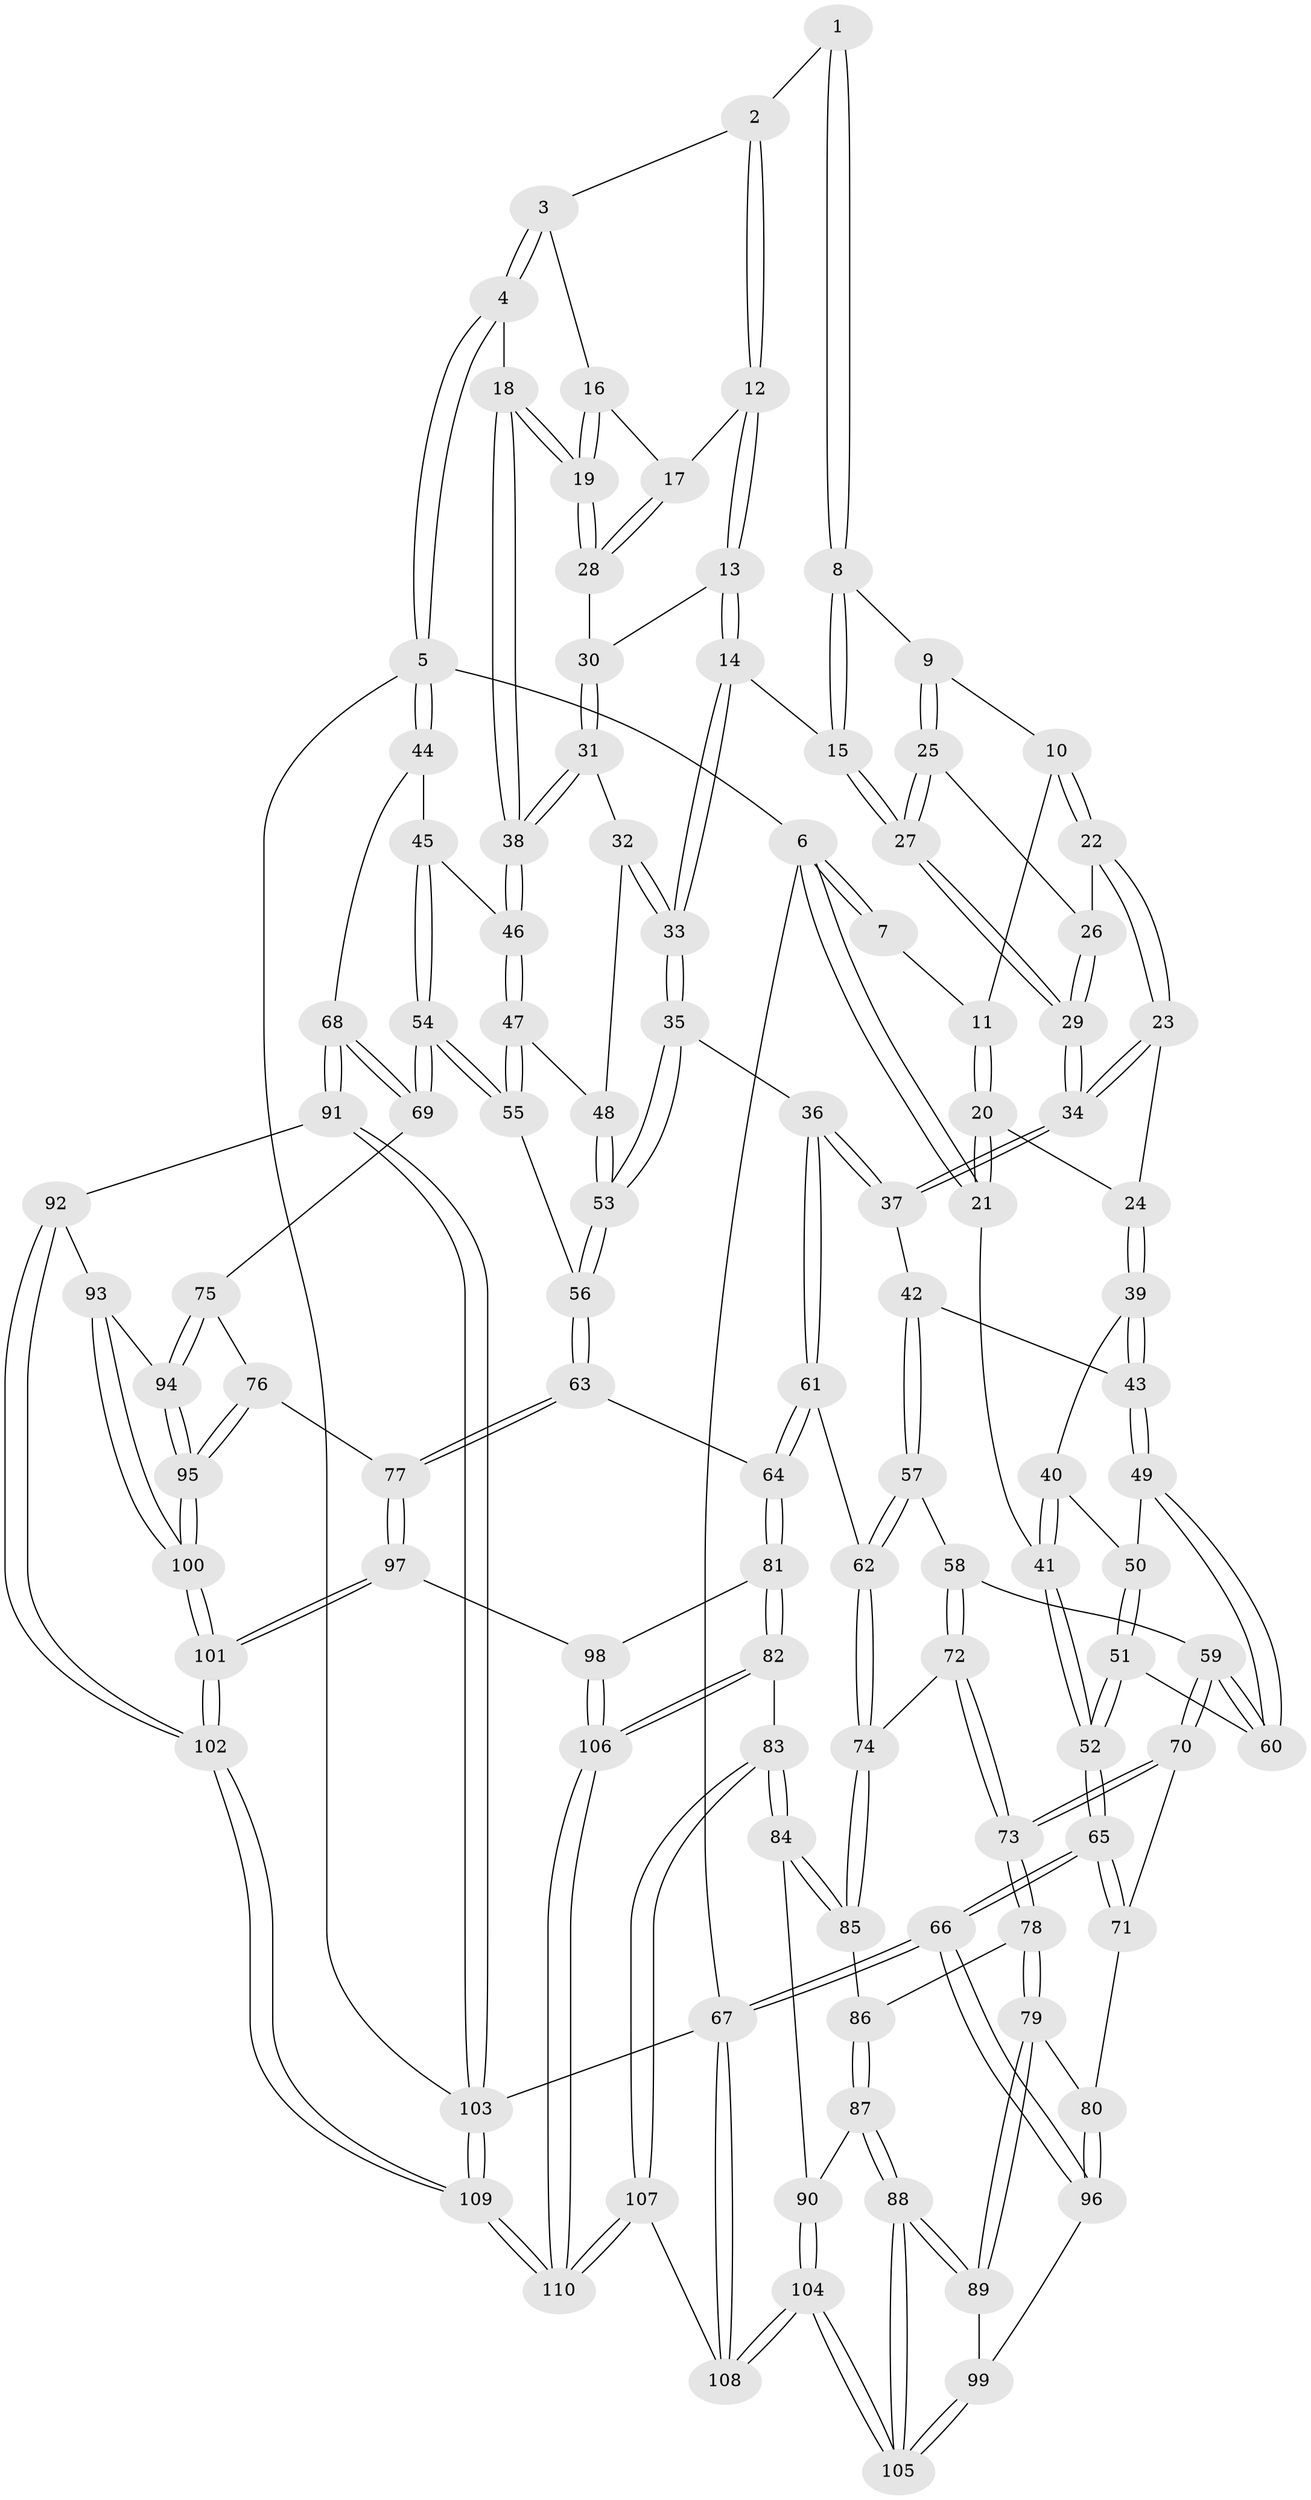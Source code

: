 // Generated by graph-tools (version 1.1) at 2025/27/03/15/25 16:27:56]
// undirected, 110 vertices, 272 edges
graph export_dot {
graph [start="1"]
  node [color=gray90,style=filled];
  1 [pos="+0.44542258271890117+0"];
  2 [pos="+0.507621456670372+0"];
  3 [pos="+0.9981217369986995+0"];
  4 [pos="+1+0"];
  5 [pos="+1+0"];
  6 [pos="+0+0"];
  7 [pos="+0.12823291838278097+0"];
  8 [pos="+0.42281124536528963+0.014852165774820274"];
  9 [pos="+0.29188966259363475+0.0928585906856167"];
  10 [pos="+0.1705908290456413+0.021041682861673735"];
  11 [pos="+0.1495220895689024+0"];
  12 [pos="+0.6546429275325584+0.12122395873643466"];
  13 [pos="+0.6495977645560458+0.13174219916255245"];
  14 [pos="+0.5669796285319607+0.20048069950754996"];
  15 [pos="+0.4713618264504899+0.17900100296269864"];
  16 [pos="+0.8562872399219161+0"];
  17 [pos="+0.7304060539711579+0.080324597202901"];
  18 [pos="+0.892716068232294+0.2592245281417455"];
  19 [pos="+0.8833444925474678+0.24252732794645587"];
  20 [pos="+0.04338894303779558+0.12812255541114193"];
  21 [pos="+0+0.15371717801897258"];
  22 [pos="+0.1850626114551689+0.1904290401319542"];
  23 [pos="+0.16356797011168703+0.2422754270748864"];
  24 [pos="+0.15050640187060774+0.24725596248630394"];
  25 [pos="+0.28798844142972924+0.12811236222716363"];
  26 [pos="+0.26270844339996957+0.14953833617816512"];
  27 [pos="+0.4053659076859817+0.23256764938419955"];
  28 [pos="+0.8701820903332115+0.23327285155213634"];
  29 [pos="+0.3575439026065631+0.30296188883860253"];
  30 [pos="+0.6904017858169267+0.16682735506440394"];
  31 [pos="+0.7685820331124223+0.31899698034430524"];
  32 [pos="+0.7228171770042592+0.33628763788818067"];
  33 [pos="+0.6202932836007637+0.3377018237854132"];
  34 [pos="+0.3496096611800253+0.31649764454361096"];
  35 [pos="+0.5641511495310827+0.4375656490018148"];
  36 [pos="+0.5589234368597147+0.43957450964468736"];
  37 [pos="+0.35190079699515414+0.33287429905042587"];
  38 [pos="+0.9048166930134497+0.3027379356732976"];
  39 [pos="+0.11364922409407513+0.28982348751698234"];
  40 [pos="+0.05731979441397391+0.3192755118553903"];
  41 [pos="+0+0.27339206523979653"];
  42 [pos="+0.3056288200239196+0.4315095947593516"];
  43 [pos="+0.20937171456689913+0.43723114276942654"];
  44 [pos="+1+0.33386673157327046"];
  45 [pos="+0.9255476404912285+0.31520614338355474"];
  46 [pos="+0.909352512295712+0.3064468815826684"];
  47 [pos="+0.7643435782772546+0.485835241604587"];
  48 [pos="+0.7353253501541039+0.4286591875207964"];
  49 [pos="+0.1313805629259475+0.49503524396278276"];
  50 [pos="+0.06617331974114095+0.3834402944411929"];
  51 [pos="+0+0.514171400491574"];
  52 [pos="+0+0.5312124010194514"];
  53 [pos="+0.6268675081479326+0.4868225948712086"];
  54 [pos="+0.8818616335196562+0.5933053323250836"];
  55 [pos="+0.7516009426934933+0.5822387951580644"];
  56 [pos="+0.7295715755607443+0.5901196234718732"];
  57 [pos="+0.310209304489265+0.44790334571039114"];
  58 [pos="+0.19879621130917824+0.5975736822890966"];
  59 [pos="+0.11848374864563953+0.5586471081931791"];
  60 [pos="+0.11328824707091627+0.5461227045891102"];
  61 [pos="+0.4403350085942298+0.617049964005893"];
  62 [pos="+0.41666960490356536+0.6159083542038445"];
  63 [pos="+0.6851009857847247+0.6593777987048829"];
  64 [pos="+0.5282950919265684+0.6979723238834048"];
  65 [pos="+0+0.7933323434995152"];
  66 [pos="+0+0.8959809760585125"];
  67 [pos="+0+1"];
  68 [pos="+1+0.6380697966951809"];
  69 [pos="+0.9182500080621498+0.6227942679351907"];
  70 [pos="+0.07290271153296053+0.6500737237211569"];
  71 [pos="+0.02532789710031654+0.6802096329418277"];
  72 [pos="+0.22534593835427288+0.6278101290652385"];
  73 [pos="+0.17206367783979074+0.7390215496858501"];
  74 [pos="+0.3623161650537917+0.649931566332444"];
  75 [pos="+0.8790303405729911+0.7434035705373031"];
  76 [pos="+0.8149300198487112+0.7699650142761696"];
  77 [pos="+0.7345626501521597+0.7669881725446114"];
  78 [pos="+0.1723366065072141+0.7429406270962772"];
  79 [pos="+0.15333752728745703+0.7670872535606662"];
  80 [pos="+0.12616255953488+0.7763175153172774"];
  81 [pos="+0.525637227114406+0.7999538743972693"];
  82 [pos="+0.4807560122552769+0.8760221504377119"];
  83 [pos="+0.4479522210281704+0.8930708433846966"];
  84 [pos="+0.3564250241145878+0.8490780086146607"];
  85 [pos="+0.35427402864678487+0.6711043707491549"];
  86 [pos="+0.24612058569405523+0.7686465099312701"];
  87 [pos="+0.27861885290656485+0.8456723803247911"];
  88 [pos="+0.20183666873414424+0.8923073492731023"];
  89 [pos="+0.1700964090131831+0.8183623306316155"];
  90 [pos="+0.32522595163390516+0.8542065336720704"];
  91 [pos="+1+0.7161069712128664"];
  92 [pos="+0.9636824254698427+0.8141834226003585"];
  93 [pos="+0.9534450502543916+0.8106082036990062"];
  94 [pos="+0.9053303876577028+0.7884415373759126"];
  95 [pos="+0.8434450638412876+0.9404482768152278"];
  96 [pos="+0.0019021782178065925+0.863721999418626"];
  97 [pos="+0.706189095699062+0.8493650686331169"];
  98 [pos="+0.6817472911217578+0.8543167091911186"];
  99 [pos="+0.06983949247854386+0.8866736475377197"];
  100 [pos="+0.8369655822230307+0.9819125680740594"];
  101 [pos="+0.8341509299365448+0.9967285091318026"];
  102 [pos="+0.9484673556330744+1"];
  103 [pos="+1+1"];
  104 [pos="+0.23432399566991857+1"];
  105 [pos="+0.18092819554522624+0.9299194181350692"];
  106 [pos="+0.6017916837785164+0.971556420179744"];
  107 [pos="+0.3463454725363333+1"];
  108 [pos="+0.24617368111072774+1"];
  109 [pos="+0.950357979870654+1"];
  110 [pos="+0.7131914443432411+1"];
  1 -- 2;
  1 -- 8;
  1 -- 8;
  2 -- 3;
  2 -- 12;
  2 -- 12;
  3 -- 4;
  3 -- 4;
  3 -- 16;
  4 -- 5;
  4 -- 5;
  4 -- 18;
  5 -- 6;
  5 -- 44;
  5 -- 44;
  5 -- 103;
  6 -- 7;
  6 -- 7;
  6 -- 21;
  6 -- 21;
  6 -- 67;
  7 -- 11;
  8 -- 9;
  8 -- 15;
  8 -- 15;
  9 -- 10;
  9 -- 25;
  9 -- 25;
  10 -- 11;
  10 -- 22;
  10 -- 22;
  11 -- 20;
  11 -- 20;
  12 -- 13;
  12 -- 13;
  12 -- 17;
  13 -- 14;
  13 -- 14;
  13 -- 30;
  14 -- 15;
  14 -- 33;
  14 -- 33;
  15 -- 27;
  15 -- 27;
  16 -- 17;
  16 -- 19;
  16 -- 19;
  17 -- 28;
  17 -- 28;
  18 -- 19;
  18 -- 19;
  18 -- 38;
  18 -- 38;
  19 -- 28;
  19 -- 28;
  20 -- 21;
  20 -- 21;
  20 -- 24;
  21 -- 41;
  22 -- 23;
  22 -- 23;
  22 -- 26;
  23 -- 24;
  23 -- 34;
  23 -- 34;
  24 -- 39;
  24 -- 39;
  25 -- 26;
  25 -- 27;
  25 -- 27;
  26 -- 29;
  26 -- 29;
  27 -- 29;
  27 -- 29;
  28 -- 30;
  29 -- 34;
  29 -- 34;
  30 -- 31;
  30 -- 31;
  31 -- 32;
  31 -- 38;
  31 -- 38;
  32 -- 33;
  32 -- 33;
  32 -- 48;
  33 -- 35;
  33 -- 35;
  34 -- 37;
  34 -- 37;
  35 -- 36;
  35 -- 53;
  35 -- 53;
  36 -- 37;
  36 -- 37;
  36 -- 61;
  36 -- 61;
  37 -- 42;
  38 -- 46;
  38 -- 46;
  39 -- 40;
  39 -- 43;
  39 -- 43;
  40 -- 41;
  40 -- 41;
  40 -- 50;
  41 -- 52;
  41 -- 52;
  42 -- 43;
  42 -- 57;
  42 -- 57;
  43 -- 49;
  43 -- 49;
  44 -- 45;
  44 -- 68;
  45 -- 46;
  45 -- 54;
  45 -- 54;
  46 -- 47;
  46 -- 47;
  47 -- 48;
  47 -- 55;
  47 -- 55;
  48 -- 53;
  48 -- 53;
  49 -- 50;
  49 -- 60;
  49 -- 60;
  50 -- 51;
  50 -- 51;
  51 -- 52;
  51 -- 52;
  51 -- 60;
  52 -- 65;
  52 -- 65;
  53 -- 56;
  53 -- 56;
  54 -- 55;
  54 -- 55;
  54 -- 69;
  54 -- 69;
  55 -- 56;
  56 -- 63;
  56 -- 63;
  57 -- 58;
  57 -- 62;
  57 -- 62;
  58 -- 59;
  58 -- 72;
  58 -- 72;
  59 -- 60;
  59 -- 60;
  59 -- 70;
  59 -- 70;
  61 -- 62;
  61 -- 64;
  61 -- 64;
  62 -- 74;
  62 -- 74;
  63 -- 64;
  63 -- 77;
  63 -- 77;
  64 -- 81;
  64 -- 81;
  65 -- 66;
  65 -- 66;
  65 -- 71;
  65 -- 71;
  66 -- 67;
  66 -- 67;
  66 -- 96;
  66 -- 96;
  67 -- 108;
  67 -- 108;
  67 -- 103;
  68 -- 69;
  68 -- 69;
  68 -- 91;
  68 -- 91;
  69 -- 75;
  70 -- 71;
  70 -- 73;
  70 -- 73;
  71 -- 80;
  72 -- 73;
  72 -- 73;
  72 -- 74;
  73 -- 78;
  73 -- 78;
  74 -- 85;
  74 -- 85;
  75 -- 76;
  75 -- 94;
  75 -- 94;
  76 -- 77;
  76 -- 95;
  76 -- 95;
  77 -- 97;
  77 -- 97;
  78 -- 79;
  78 -- 79;
  78 -- 86;
  79 -- 80;
  79 -- 89;
  79 -- 89;
  80 -- 96;
  80 -- 96;
  81 -- 82;
  81 -- 82;
  81 -- 98;
  82 -- 83;
  82 -- 106;
  82 -- 106;
  83 -- 84;
  83 -- 84;
  83 -- 107;
  83 -- 107;
  84 -- 85;
  84 -- 85;
  84 -- 90;
  85 -- 86;
  86 -- 87;
  86 -- 87;
  87 -- 88;
  87 -- 88;
  87 -- 90;
  88 -- 89;
  88 -- 89;
  88 -- 105;
  88 -- 105;
  89 -- 99;
  90 -- 104;
  90 -- 104;
  91 -- 92;
  91 -- 103;
  91 -- 103;
  92 -- 93;
  92 -- 102;
  92 -- 102;
  93 -- 94;
  93 -- 100;
  93 -- 100;
  94 -- 95;
  94 -- 95;
  95 -- 100;
  95 -- 100;
  96 -- 99;
  97 -- 98;
  97 -- 101;
  97 -- 101;
  98 -- 106;
  98 -- 106;
  99 -- 105;
  99 -- 105;
  100 -- 101;
  100 -- 101;
  101 -- 102;
  101 -- 102;
  102 -- 109;
  102 -- 109;
  103 -- 109;
  103 -- 109;
  104 -- 105;
  104 -- 105;
  104 -- 108;
  104 -- 108;
  106 -- 110;
  106 -- 110;
  107 -- 108;
  107 -- 110;
  107 -- 110;
  109 -- 110;
  109 -- 110;
}
